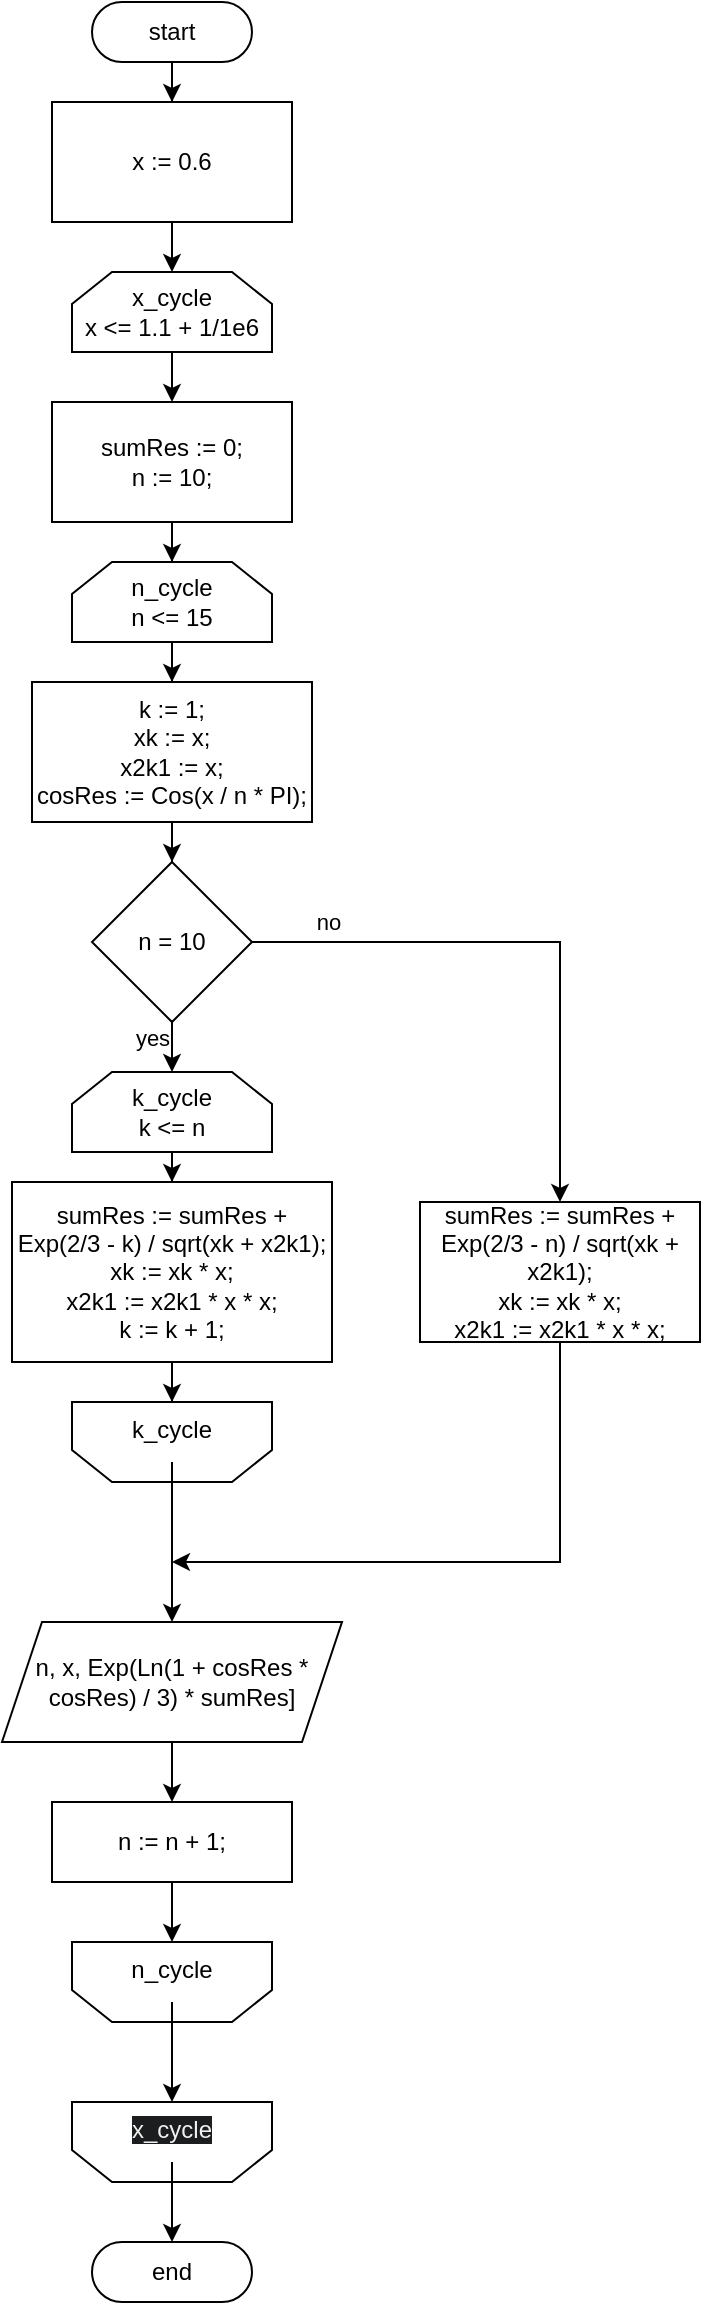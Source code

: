 <mxfile version="24.7.17">
  <diagram id="C5RBs43oDa-KdzZeNtuy" name="Page-1">
    <mxGraphModel dx="2063" dy="2195" grid="1" gridSize="10" guides="1" tooltips="1" connect="1" arrows="1" fold="1" page="1" pageScale="1" pageWidth="827" pageHeight="1169" math="0" shadow="0">
      <root>
        <mxCell id="WIyWlLk6GJQsqaUBKTNV-0" />
        <mxCell id="WIyWlLk6GJQsqaUBKTNV-1" parent="WIyWlLk6GJQsqaUBKTNV-0" />
        <mxCell id="M_1JRvFBXgncbUFrI9uz-5" value="" style="edgeStyle=orthogonalEdgeStyle;rounded=0;orthogonalLoop=1;jettySize=auto;html=1;" edge="1" parent="WIyWlLk6GJQsqaUBKTNV-1" source="M_1JRvFBXgncbUFrI9uz-1" target="M_1JRvFBXgncbUFrI9uz-4">
          <mxGeometry relative="1" as="geometry" />
        </mxCell>
        <mxCell id="M_1JRvFBXgncbUFrI9uz-1" value="start" style="html=1;dashed=0;whiteSpace=wrap;shape=mxgraph.dfd.start" vertex="1" parent="WIyWlLk6GJQsqaUBKTNV-1">
          <mxGeometry x="110" y="10" width="80" height="30" as="geometry" />
        </mxCell>
        <mxCell id="M_1JRvFBXgncbUFrI9uz-2" value="end" style="html=1;dashed=0;whiteSpace=wrap;shape=mxgraph.dfd.start" vertex="1" parent="WIyWlLk6GJQsqaUBKTNV-1">
          <mxGeometry x="110" y="1130" width="80" height="30" as="geometry" />
        </mxCell>
        <mxCell id="M_1JRvFBXgncbUFrI9uz-7" value="" style="edgeStyle=orthogonalEdgeStyle;rounded=0;orthogonalLoop=1;jettySize=auto;html=1;" edge="1" parent="WIyWlLk6GJQsqaUBKTNV-1" source="M_1JRvFBXgncbUFrI9uz-4" target="M_1JRvFBXgncbUFrI9uz-6">
          <mxGeometry relative="1" as="geometry" />
        </mxCell>
        <mxCell id="M_1JRvFBXgncbUFrI9uz-4" value="x := 0.6" style="whiteSpace=wrap;html=1;dashed=0;" vertex="1" parent="WIyWlLk6GJQsqaUBKTNV-1">
          <mxGeometry x="90" y="60" width="120" height="60" as="geometry" />
        </mxCell>
        <mxCell id="M_1JRvFBXgncbUFrI9uz-13" value="" style="edgeStyle=orthogonalEdgeStyle;rounded=0;orthogonalLoop=1;jettySize=auto;html=1;" edge="1" parent="WIyWlLk6GJQsqaUBKTNV-1" source="M_1JRvFBXgncbUFrI9uz-6" target="M_1JRvFBXgncbUFrI9uz-12">
          <mxGeometry relative="1" as="geometry" />
        </mxCell>
        <mxCell id="M_1JRvFBXgncbUFrI9uz-6" value="x_cycle&lt;div&gt;x &amp;lt;= 1.1 + 1/1e6&lt;br&gt;&lt;/div&gt;" style="shape=loopLimit;whiteSpace=wrap;html=1;" vertex="1" parent="WIyWlLk6GJQsqaUBKTNV-1">
          <mxGeometry x="100" y="145" width="100" height="40" as="geometry" />
        </mxCell>
        <mxCell id="M_1JRvFBXgncbUFrI9uz-10" value="" style="group" vertex="1" connectable="0" parent="WIyWlLk6GJQsqaUBKTNV-1">
          <mxGeometry x="100" y="1060" width="100" height="40" as="geometry" />
        </mxCell>
        <mxCell id="M_1JRvFBXgncbUFrI9uz-8" value="&lt;div&gt;&lt;br&gt;&lt;/div&gt;" style="shape=loopLimit;whiteSpace=wrap;html=1;rotation=-180;" vertex="1" parent="M_1JRvFBXgncbUFrI9uz-10">
          <mxGeometry width="100" height="40" as="geometry" />
        </mxCell>
        <mxCell id="M_1JRvFBXgncbUFrI9uz-9" value="&lt;span style=&quot;color: rgb(240, 240, 240); font-family: Helvetica; font-size: 12px; font-style: normal; font-variant-ligatures: normal; font-variant-caps: normal; font-weight: 400; letter-spacing: normal; orphans: 2; text-indent: 0px; text-transform: none; widows: 2; word-spacing: 0px; -webkit-text-stroke-width: 0px; white-space: normal; background-color: rgb(27, 29, 30); text-decoration-thickness: initial; text-decoration-style: initial; text-decoration-color: initial; float: none; display: inline !important;&quot;&gt;x_cycle&lt;/span&gt;" style="text;whiteSpace=wrap;html=1;align=center;" vertex="1" parent="M_1JRvFBXgncbUFrI9uz-10">
          <mxGeometry width="100" height="30" as="geometry" />
        </mxCell>
        <mxCell id="M_1JRvFBXgncbUFrI9uz-11" value="" style="edgeStyle=orthogonalEdgeStyle;rounded=0;orthogonalLoop=1;jettySize=auto;html=1;" edge="1" parent="WIyWlLk6GJQsqaUBKTNV-1" source="M_1JRvFBXgncbUFrI9uz-9" target="M_1JRvFBXgncbUFrI9uz-2">
          <mxGeometry relative="1" as="geometry" />
        </mxCell>
        <mxCell id="M_1JRvFBXgncbUFrI9uz-15" value="" style="edgeStyle=orthogonalEdgeStyle;rounded=0;orthogonalLoop=1;jettySize=auto;html=1;" edge="1" parent="WIyWlLk6GJQsqaUBKTNV-1" source="M_1JRvFBXgncbUFrI9uz-12" target="M_1JRvFBXgncbUFrI9uz-14">
          <mxGeometry relative="1" as="geometry" />
        </mxCell>
        <mxCell id="M_1JRvFBXgncbUFrI9uz-12" value="&lt;div&gt;sumRes := 0;&lt;/div&gt;&lt;div&gt;n := 10;&lt;/div&gt;" style="whiteSpace=wrap;html=1;" vertex="1" parent="WIyWlLk6GJQsqaUBKTNV-1">
          <mxGeometry x="90" y="210" width="120" height="60" as="geometry" />
        </mxCell>
        <mxCell id="M_1JRvFBXgncbUFrI9uz-17" value="" style="edgeStyle=orthogonalEdgeStyle;rounded=0;orthogonalLoop=1;jettySize=auto;html=1;" edge="1" parent="WIyWlLk6GJQsqaUBKTNV-1" source="M_1JRvFBXgncbUFrI9uz-14" target="M_1JRvFBXgncbUFrI9uz-16">
          <mxGeometry relative="1" as="geometry" />
        </mxCell>
        <mxCell id="M_1JRvFBXgncbUFrI9uz-14" value="n_cycle&lt;div&gt;n &amp;lt;= 15&lt;br&gt;&lt;/div&gt;" style="shape=loopLimit;whiteSpace=wrap;html=1;" vertex="1" parent="WIyWlLk6GJQsqaUBKTNV-1">
          <mxGeometry x="100" y="290" width="100" height="40" as="geometry" />
        </mxCell>
        <mxCell id="M_1JRvFBXgncbUFrI9uz-19" value="" style="edgeStyle=orthogonalEdgeStyle;rounded=0;orthogonalLoop=1;jettySize=auto;html=1;" edge="1" parent="WIyWlLk6GJQsqaUBKTNV-1" source="M_1JRvFBXgncbUFrI9uz-16" target="M_1JRvFBXgncbUFrI9uz-18">
          <mxGeometry relative="1" as="geometry" />
        </mxCell>
        <mxCell id="M_1JRvFBXgncbUFrI9uz-16" value="&lt;div&gt;k := 1;&lt;/div&gt;&lt;div&gt;xk := x;&lt;/div&gt;&lt;div&gt;x2k1 := x;&lt;/div&gt;&lt;div&gt;&lt;span style=&quot;background-color: initial;&quot;&gt;cosRes := Cos(x / n * PI);&lt;/span&gt;&lt;/div&gt;" style="whiteSpace=wrap;html=1;" vertex="1" parent="WIyWlLk6GJQsqaUBKTNV-1">
          <mxGeometry x="80" y="350" width="140" height="70" as="geometry" />
        </mxCell>
        <mxCell id="M_1JRvFBXgncbUFrI9uz-26" value="" style="edgeStyle=orthogonalEdgeStyle;rounded=0;orthogonalLoop=1;jettySize=auto;html=1;" edge="1" parent="WIyWlLk6GJQsqaUBKTNV-1" source="M_1JRvFBXgncbUFrI9uz-18" target="M_1JRvFBXgncbUFrI9uz-25">
          <mxGeometry relative="1" as="geometry" />
        </mxCell>
        <mxCell id="M_1JRvFBXgncbUFrI9uz-30" value="yes" style="edgeLabel;html=1;align=center;verticalAlign=middle;resizable=0;points=[];" vertex="1" connectable="0" parent="M_1JRvFBXgncbUFrI9uz-26">
          <mxGeometry x="0.362" relative="1" as="geometry">
            <mxPoint x="-10" as="offset" />
          </mxGeometry>
        </mxCell>
        <mxCell id="M_1JRvFBXgncbUFrI9uz-32" value="" style="edgeStyle=orthogonalEdgeStyle;rounded=0;orthogonalLoop=1;jettySize=auto;html=1;" edge="1" parent="WIyWlLk6GJQsqaUBKTNV-1" source="M_1JRvFBXgncbUFrI9uz-18" target="M_1JRvFBXgncbUFrI9uz-31">
          <mxGeometry relative="1" as="geometry" />
        </mxCell>
        <mxCell id="M_1JRvFBXgncbUFrI9uz-34" value="no" style="edgeLabel;html=1;align=center;verticalAlign=middle;resizable=0;points=[];" vertex="1" connectable="0" parent="M_1JRvFBXgncbUFrI9uz-32">
          <mxGeometry x="-0.556" y="1" relative="1" as="geometry">
            <mxPoint x="-25" y="-9" as="offset" />
          </mxGeometry>
        </mxCell>
        <mxCell id="M_1JRvFBXgncbUFrI9uz-18" value="n = 10" style="rhombus;whiteSpace=wrap;html=1;" vertex="1" parent="WIyWlLk6GJQsqaUBKTNV-1">
          <mxGeometry x="110" y="440" width="80" height="80" as="geometry" />
        </mxCell>
        <mxCell id="M_1JRvFBXgncbUFrI9uz-21" value="" style="group" vertex="1" connectable="0" parent="WIyWlLk6GJQsqaUBKTNV-1">
          <mxGeometry x="100" y="980" width="100" height="40" as="geometry" />
        </mxCell>
        <mxCell id="M_1JRvFBXgncbUFrI9uz-22" value="&lt;div&gt;&lt;br&gt;&lt;/div&gt;" style="shape=loopLimit;whiteSpace=wrap;html=1;rotation=-180;" vertex="1" parent="M_1JRvFBXgncbUFrI9uz-21">
          <mxGeometry width="100" height="40" as="geometry" />
        </mxCell>
        <mxCell id="M_1JRvFBXgncbUFrI9uz-23" value="n_cycle" style="text;whiteSpace=wrap;html=1;align=center;" vertex="1" parent="M_1JRvFBXgncbUFrI9uz-21">
          <mxGeometry width="100" height="30" as="geometry" />
        </mxCell>
        <mxCell id="M_1JRvFBXgncbUFrI9uz-24" value="" style="edgeStyle=orthogonalEdgeStyle;rounded=0;orthogonalLoop=1;jettySize=auto;html=1;" edge="1" parent="WIyWlLk6GJQsqaUBKTNV-1" source="M_1JRvFBXgncbUFrI9uz-23" target="M_1JRvFBXgncbUFrI9uz-9">
          <mxGeometry relative="1" as="geometry" />
        </mxCell>
        <mxCell id="M_1JRvFBXgncbUFrI9uz-37" value="" style="edgeStyle=orthogonalEdgeStyle;rounded=0;orthogonalLoop=1;jettySize=auto;html=1;" edge="1" parent="WIyWlLk6GJQsqaUBKTNV-1" source="M_1JRvFBXgncbUFrI9uz-25" target="M_1JRvFBXgncbUFrI9uz-36">
          <mxGeometry relative="1" as="geometry" />
        </mxCell>
        <mxCell id="M_1JRvFBXgncbUFrI9uz-25" value="k_cycle&lt;div&gt;k &amp;lt;= n&lt;br&gt;&lt;/div&gt;" style="shape=loopLimit;whiteSpace=wrap;html=1;" vertex="1" parent="WIyWlLk6GJQsqaUBKTNV-1">
          <mxGeometry x="100" y="545" width="100" height="40" as="geometry" />
        </mxCell>
        <mxCell id="M_1JRvFBXgncbUFrI9uz-27" value="" style="group" vertex="1" connectable="0" parent="WIyWlLk6GJQsqaUBKTNV-1">
          <mxGeometry x="100" y="710" width="100" height="40" as="geometry" />
        </mxCell>
        <mxCell id="M_1JRvFBXgncbUFrI9uz-28" value="&lt;div&gt;&lt;br&gt;&lt;/div&gt;" style="shape=loopLimit;whiteSpace=wrap;html=1;rotation=-180;" vertex="1" parent="M_1JRvFBXgncbUFrI9uz-27">
          <mxGeometry width="100" height="40" as="geometry" />
        </mxCell>
        <mxCell id="M_1JRvFBXgncbUFrI9uz-29" value="k_cycle" style="text;whiteSpace=wrap;html=1;align=center;" vertex="1" parent="M_1JRvFBXgncbUFrI9uz-27">
          <mxGeometry width="100" height="30" as="geometry" />
        </mxCell>
        <mxCell id="M_1JRvFBXgncbUFrI9uz-47" style="edgeStyle=orthogonalEdgeStyle;rounded=0;orthogonalLoop=1;jettySize=auto;html=1;exitX=0.5;exitY=1;exitDx=0;exitDy=0;" edge="1" parent="WIyWlLk6GJQsqaUBKTNV-1" source="M_1JRvFBXgncbUFrI9uz-31">
          <mxGeometry relative="1" as="geometry">
            <mxPoint x="150" y="790" as="targetPoint" />
            <Array as="points">
              <mxPoint x="344" y="790" />
            </Array>
          </mxGeometry>
        </mxCell>
        <mxCell id="M_1JRvFBXgncbUFrI9uz-31" value="&lt;div&gt;sumRes := sumRes + Exp(2/3 - n) / sqrt(xk + x2k1);&lt;/div&gt;&lt;div&gt;xk := xk * x;&lt;/div&gt;&lt;div&gt;x2k1 := x2k1 * x * x;&lt;/div&gt;" style="whiteSpace=wrap;html=1;" vertex="1" parent="WIyWlLk6GJQsqaUBKTNV-1">
          <mxGeometry x="274" y="610" width="140" height="70" as="geometry" />
        </mxCell>
        <mxCell id="M_1JRvFBXgncbUFrI9uz-39" value="" style="edgeStyle=orthogonalEdgeStyle;rounded=0;orthogonalLoop=1;jettySize=auto;html=1;" edge="1" parent="WIyWlLk6GJQsqaUBKTNV-1" source="M_1JRvFBXgncbUFrI9uz-36" target="M_1JRvFBXgncbUFrI9uz-29">
          <mxGeometry relative="1" as="geometry" />
        </mxCell>
        <mxCell id="M_1JRvFBXgncbUFrI9uz-36" value="&lt;div&gt;sumRes := sumRes + Exp(2/3 - k) / sqrt(xk + x2k1);&lt;/div&gt;&lt;div&gt;xk := xk * x;&lt;/div&gt;&lt;div&gt;x2k1 := x2k1 * x * x;&lt;/div&gt;&lt;div&gt;k := k + 1;&lt;/div&gt;" style="whiteSpace=wrap;html=1;" vertex="1" parent="WIyWlLk6GJQsqaUBKTNV-1">
          <mxGeometry x="70" y="600" width="160" height="90" as="geometry" />
        </mxCell>
        <mxCell id="M_1JRvFBXgncbUFrI9uz-45" value="" style="edgeStyle=orthogonalEdgeStyle;rounded=0;orthogonalLoop=1;jettySize=auto;html=1;" edge="1" parent="WIyWlLk6GJQsqaUBKTNV-1" source="M_1JRvFBXgncbUFrI9uz-40" target="M_1JRvFBXgncbUFrI9uz-44">
          <mxGeometry relative="1" as="geometry" />
        </mxCell>
        <mxCell id="M_1JRvFBXgncbUFrI9uz-40" value="n, x, Exp(Ln(1 + cosRes * cosRes) / 3) * sumRes]" style="shape=parallelogram;perimeter=parallelogramPerimeter;whiteSpace=wrap;html=1;fixedSize=1;" vertex="1" parent="WIyWlLk6GJQsqaUBKTNV-1">
          <mxGeometry x="65" y="820" width="170" height="60" as="geometry" />
        </mxCell>
        <mxCell id="M_1JRvFBXgncbUFrI9uz-41" value="" style="edgeStyle=orthogonalEdgeStyle;rounded=0;orthogonalLoop=1;jettySize=auto;html=1;" edge="1" parent="WIyWlLk6GJQsqaUBKTNV-1" source="M_1JRvFBXgncbUFrI9uz-29" target="M_1JRvFBXgncbUFrI9uz-40">
          <mxGeometry relative="1" as="geometry" />
        </mxCell>
        <mxCell id="M_1JRvFBXgncbUFrI9uz-46" value="" style="edgeStyle=orthogonalEdgeStyle;rounded=0;orthogonalLoop=1;jettySize=auto;html=1;" edge="1" parent="WIyWlLk6GJQsqaUBKTNV-1" source="M_1JRvFBXgncbUFrI9uz-44" target="M_1JRvFBXgncbUFrI9uz-23">
          <mxGeometry relative="1" as="geometry" />
        </mxCell>
        <mxCell id="M_1JRvFBXgncbUFrI9uz-44" value="n := n + 1;" style="rounded=0;whiteSpace=wrap;html=1;" vertex="1" parent="WIyWlLk6GJQsqaUBKTNV-1">
          <mxGeometry x="90" y="910" width="120" height="40" as="geometry" />
        </mxCell>
      </root>
    </mxGraphModel>
  </diagram>
</mxfile>

